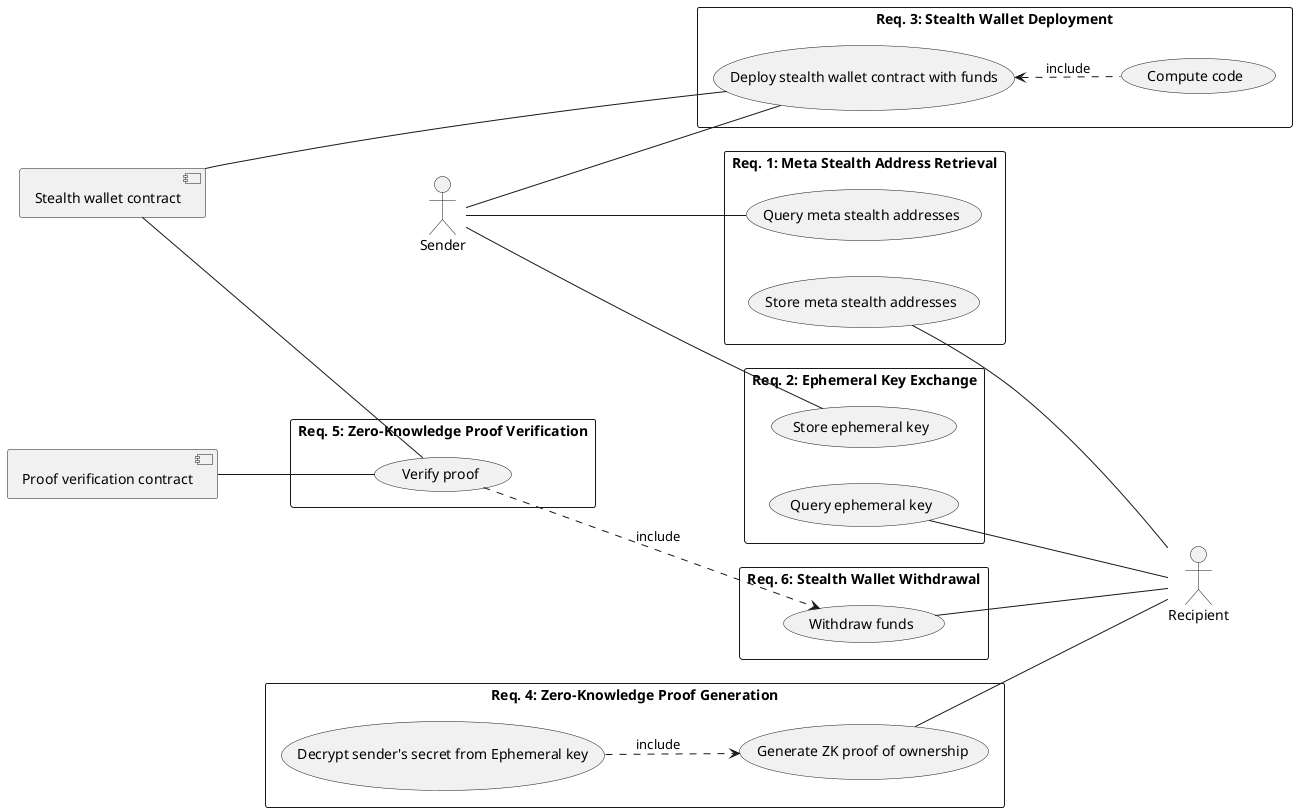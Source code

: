 @startuml
left to right direction
skinparam packageStyle rectangle

actor Sender as s
actor Recipient as r
component "Stealth wallet contract" as wallet
component "Proof verification contract" as verifier

rectangle "Req. 1: Meta Stealth Address Retrieval" {
  s -- (Query meta stealth addresses)
  (Store meta stealth addresses) -- r
}

rectangle "Req. 2: Ephemeral Key Exchange" {
  s -- (Store ephemeral key)
  (Query ephemeral key) as query_key
  query_key -- r
}

rectangle "Req. 3: Stealth Wallet Deployment" {
  (Deploy stealth wallet contract with funds) as deploy
  s -- deploy
  deploy <.. (Compute code) : include
  wallet -- deploy
}

rectangle "Req. 4: Zero-Knowledge Proof Generation" {
  (Generate ZK proof of ownership) as gen
  (Decrypt sender's secret from Ephemeral key) as decrypt
  decrypt ..> gen : include
  gen -- r
}


rectangle "Req. 5: Zero-Knowledge Proof Verification" {
  (Verify proof) as verify
  verifier -- verify
  wallet -- verify
}

rectangle "Req. 6: Stealth Wallet Withdrawal" {
  (Withdraw funds) as withdraw
  withdraw -- r
  verify ..> withdraw : include
}

@enduml
